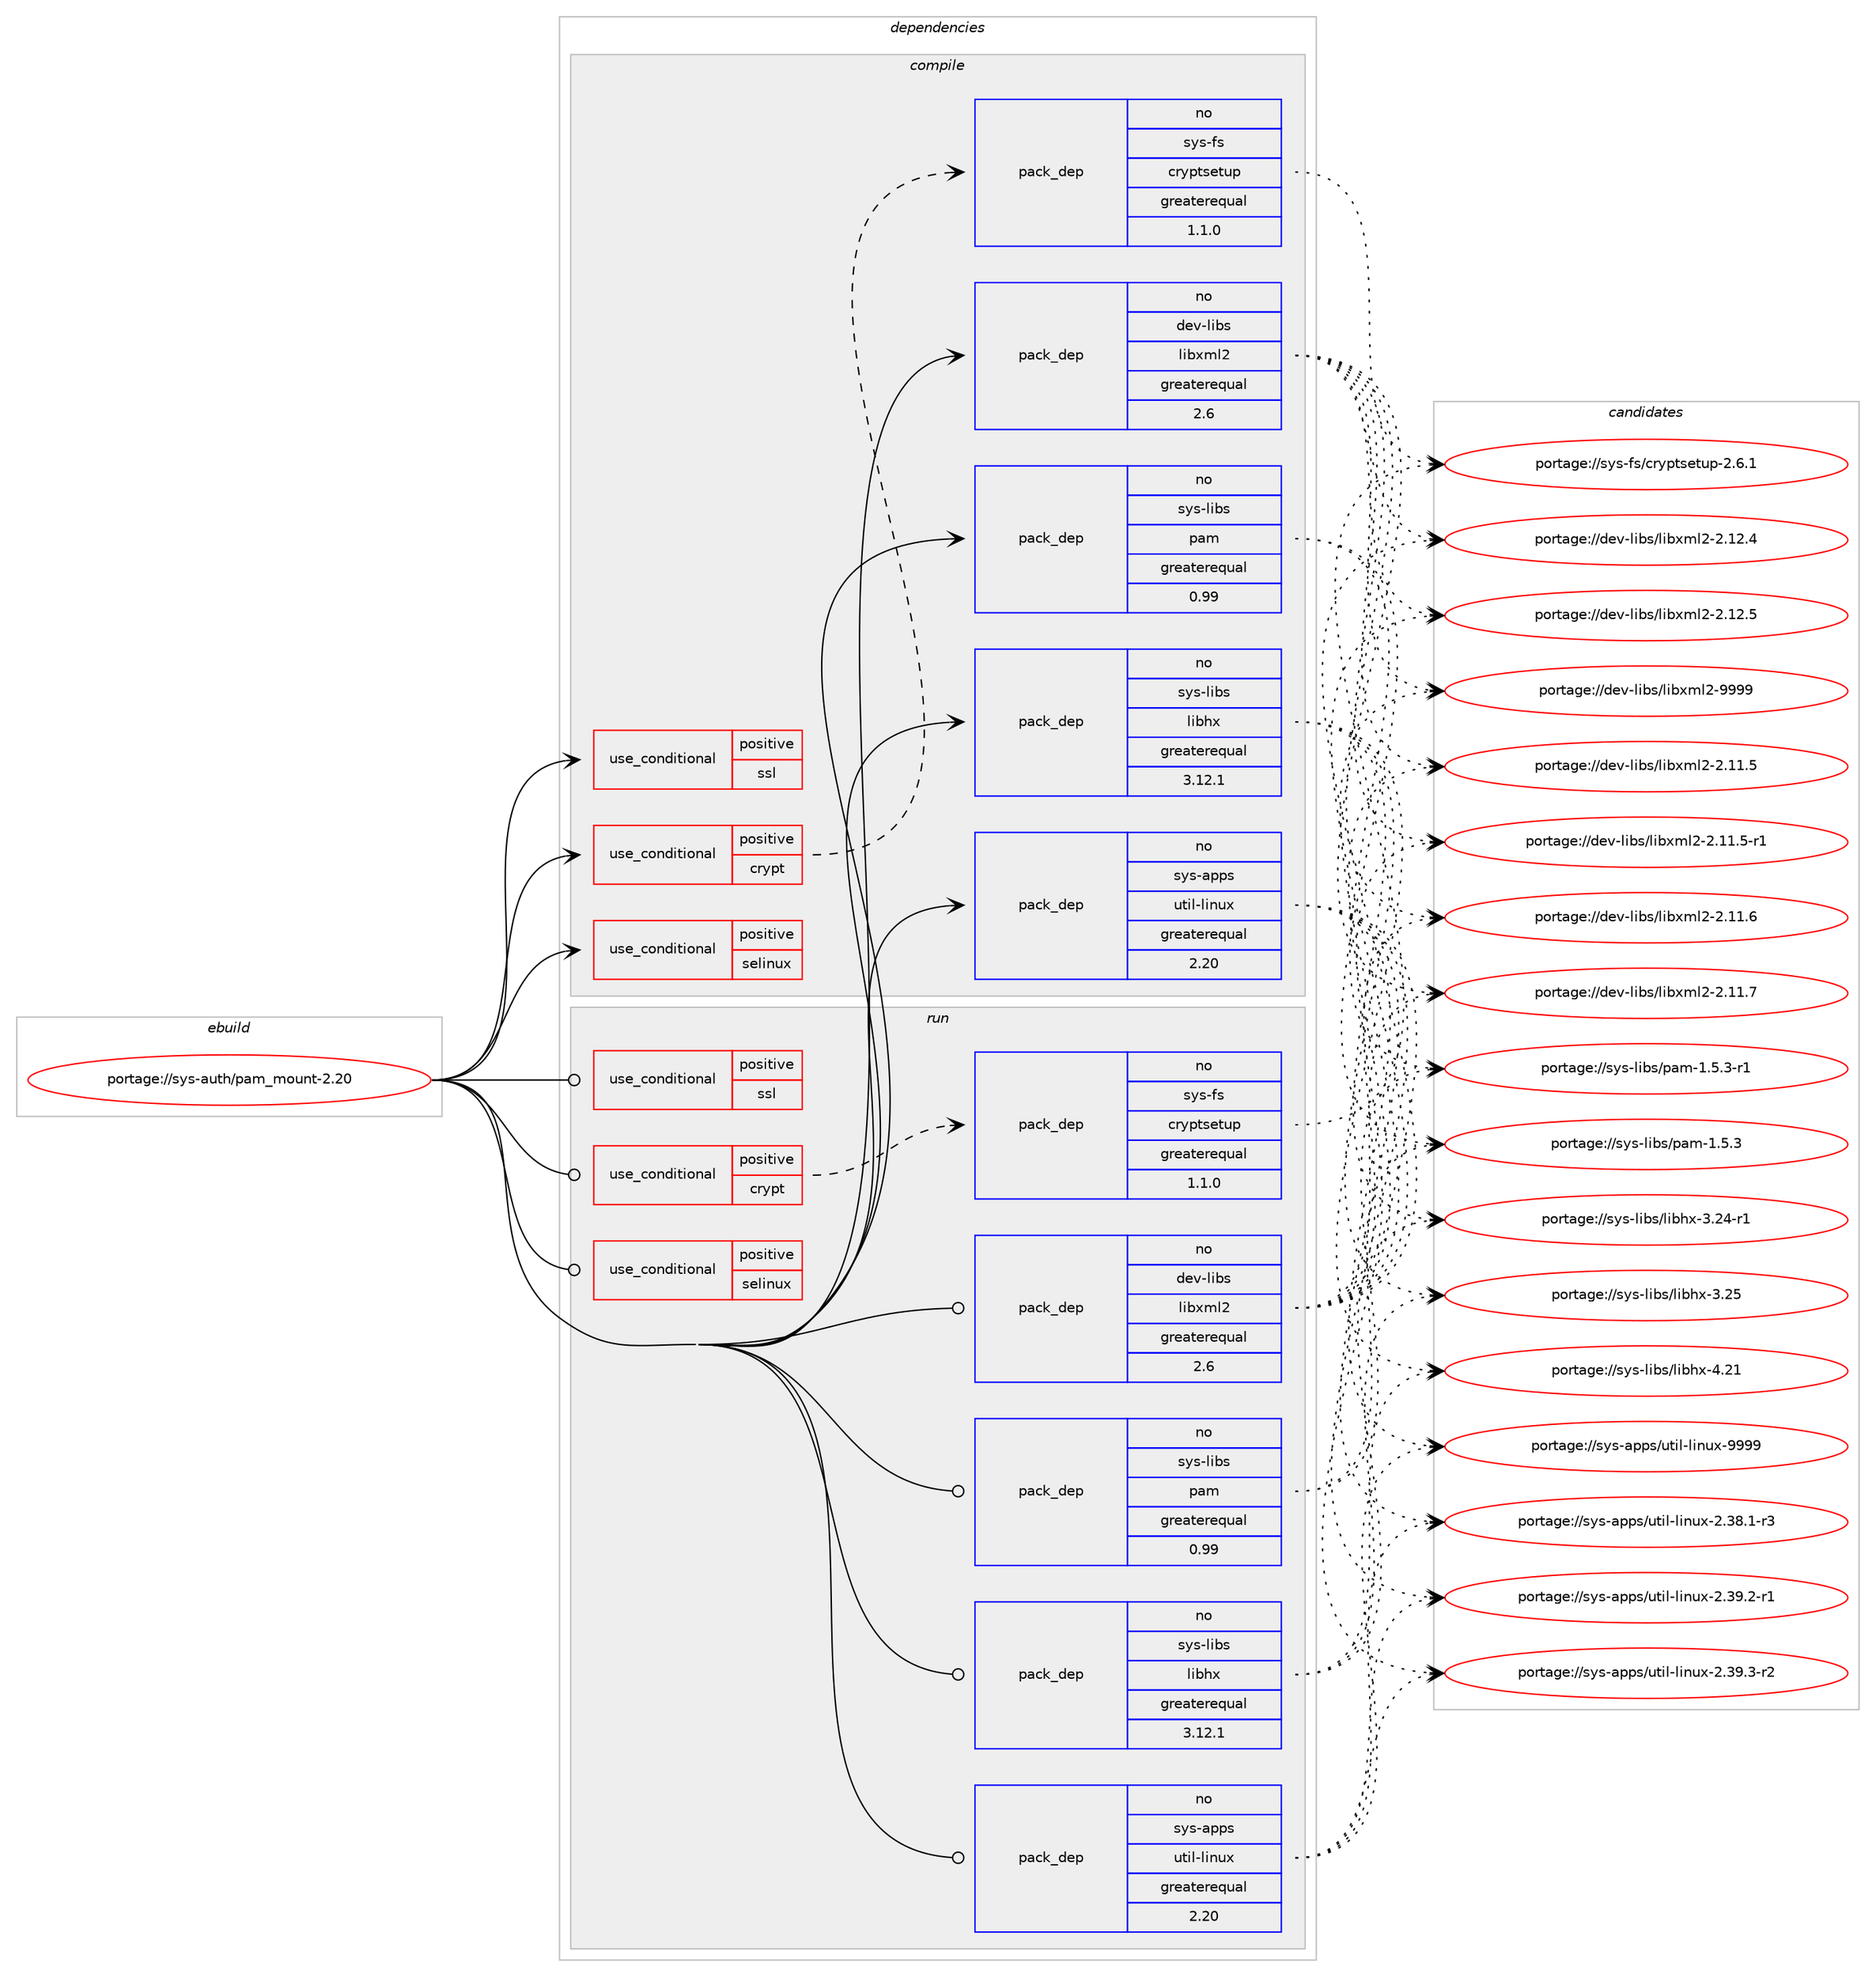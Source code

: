 digraph prolog {

# *************
# Graph options
# *************

newrank=true;
concentrate=true;
compound=true;
graph [rankdir=LR,fontname=Helvetica,fontsize=10,ranksep=1.5];#, ranksep=2.5, nodesep=0.2];
edge  [arrowhead=vee];
node  [fontname=Helvetica,fontsize=10];

# **********
# The ebuild
# **********

subgraph cluster_leftcol {
color=gray;
rank=same;
label=<<i>ebuild</i>>;
id [label="portage://sys-auth/pam_mount-2.20", color=red, width=4, href="../sys-auth/pam_mount-2.20.svg"];
}

# ****************
# The dependencies
# ****************

subgraph cluster_midcol {
color=gray;
label=<<i>dependencies</i>>;
subgraph cluster_compile {
fillcolor="#eeeeee";
style=filled;
label=<<i>compile</i>>;
subgraph cond13517 {
dependency20049 [label=<<TABLE BORDER="0" CELLBORDER="1" CELLSPACING="0" CELLPADDING="4"><TR><TD ROWSPAN="3" CELLPADDING="10">use_conditional</TD></TR><TR><TD>positive</TD></TR><TR><TD>crypt</TD></TR></TABLE>>, shape=none, color=red];
subgraph pack6345 {
dependency20050 [label=<<TABLE BORDER="0" CELLBORDER="1" CELLSPACING="0" CELLPADDING="4" WIDTH="220"><TR><TD ROWSPAN="6" CELLPADDING="30">pack_dep</TD></TR><TR><TD WIDTH="110">no</TD></TR><TR><TD>sys-fs</TD></TR><TR><TD>cryptsetup</TD></TR><TR><TD>greaterequal</TD></TR><TR><TD>1.1.0</TD></TR></TABLE>>, shape=none, color=blue];
}
dependency20049:e -> dependency20050:w [weight=20,style="dashed",arrowhead="vee"];
}
id:e -> dependency20049:w [weight=20,style="solid",arrowhead="vee"];
subgraph cond13518 {
dependency20051 [label=<<TABLE BORDER="0" CELLBORDER="1" CELLSPACING="0" CELLPADDING="4"><TR><TD ROWSPAN="3" CELLPADDING="10">use_conditional</TD></TR><TR><TD>positive</TD></TR><TR><TD>selinux</TD></TR></TABLE>>, shape=none, color=red];
# *** BEGIN UNKNOWN DEPENDENCY TYPE (TODO) ***
# dependency20051 -> package_dependency(portage://sys-auth/pam_mount-2.20,install,no,sys-libs,libselinux,none,[,,],[],[])
# *** END UNKNOWN DEPENDENCY TYPE (TODO) ***

}
id:e -> dependency20051:w [weight=20,style="solid",arrowhead="vee"];
subgraph cond13519 {
dependency20052 [label=<<TABLE BORDER="0" CELLBORDER="1" CELLSPACING="0" CELLPADDING="4"><TR><TD ROWSPAN="3" CELLPADDING="10">use_conditional</TD></TR><TR><TD>positive</TD></TR><TR><TD>ssl</TD></TR></TABLE>>, shape=none, color=red];
# *** BEGIN UNKNOWN DEPENDENCY TYPE (TODO) ***
# dependency20052 -> package_dependency(portage://sys-auth/pam_mount-2.20,install,no,dev-libs,openssl,none,[,,],[slot(0),equal],[])
# *** END UNKNOWN DEPENDENCY TYPE (TODO) ***

}
id:e -> dependency20052:w [weight=20,style="solid",arrowhead="vee"];
# *** BEGIN UNKNOWN DEPENDENCY TYPE (TODO) ***
# id -> package_dependency(portage://sys-auth/pam_mount-2.20,install,no,dev-libs,libpcre2,none,[,,],[],[])
# *** END UNKNOWN DEPENDENCY TYPE (TODO) ***

subgraph pack6346 {
dependency20053 [label=<<TABLE BORDER="0" CELLBORDER="1" CELLSPACING="0" CELLPADDING="4" WIDTH="220"><TR><TD ROWSPAN="6" CELLPADDING="30">pack_dep</TD></TR><TR><TD WIDTH="110">no</TD></TR><TR><TD>dev-libs</TD></TR><TR><TD>libxml2</TD></TR><TR><TD>greaterequal</TD></TR><TR><TD>2.6</TD></TR></TABLE>>, shape=none, color=blue];
}
id:e -> dependency20053:w [weight=20,style="solid",arrowhead="vee"];
subgraph pack6347 {
dependency20054 [label=<<TABLE BORDER="0" CELLBORDER="1" CELLSPACING="0" CELLPADDING="4" WIDTH="220"><TR><TD ROWSPAN="6" CELLPADDING="30">pack_dep</TD></TR><TR><TD WIDTH="110">no</TD></TR><TR><TD>sys-apps</TD></TR><TR><TD>util-linux</TD></TR><TR><TD>greaterequal</TD></TR><TR><TD>2.20</TD></TR></TABLE>>, shape=none, color=blue];
}
id:e -> dependency20054:w [weight=20,style="solid",arrowhead="vee"];
subgraph pack6348 {
dependency20055 [label=<<TABLE BORDER="0" CELLBORDER="1" CELLSPACING="0" CELLPADDING="4" WIDTH="220"><TR><TD ROWSPAN="6" CELLPADDING="30">pack_dep</TD></TR><TR><TD WIDTH="110">no</TD></TR><TR><TD>sys-libs</TD></TR><TR><TD>libhx</TD></TR><TR><TD>greaterequal</TD></TR><TR><TD>3.12.1</TD></TR></TABLE>>, shape=none, color=blue];
}
id:e -> dependency20055:w [weight=20,style="solid",arrowhead="vee"];
subgraph pack6349 {
dependency20056 [label=<<TABLE BORDER="0" CELLBORDER="1" CELLSPACING="0" CELLPADDING="4" WIDTH="220"><TR><TD ROWSPAN="6" CELLPADDING="30">pack_dep</TD></TR><TR><TD WIDTH="110">no</TD></TR><TR><TD>sys-libs</TD></TR><TR><TD>pam</TD></TR><TR><TD>greaterequal</TD></TR><TR><TD>0.99</TD></TR></TABLE>>, shape=none, color=blue];
}
id:e -> dependency20056:w [weight=20,style="solid",arrowhead="vee"];
}
subgraph cluster_compileandrun {
fillcolor="#eeeeee";
style=filled;
label=<<i>compile and run</i>>;
}
subgraph cluster_run {
fillcolor="#eeeeee";
style=filled;
label=<<i>run</i>>;
subgraph cond13520 {
dependency20057 [label=<<TABLE BORDER="0" CELLBORDER="1" CELLSPACING="0" CELLPADDING="4"><TR><TD ROWSPAN="3" CELLPADDING="10">use_conditional</TD></TR><TR><TD>positive</TD></TR><TR><TD>crypt</TD></TR></TABLE>>, shape=none, color=red];
subgraph pack6350 {
dependency20058 [label=<<TABLE BORDER="0" CELLBORDER="1" CELLSPACING="0" CELLPADDING="4" WIDTH="220"><TR><TD ROWSPAN="6" CELLPADDING="30">pack_dep</TD></TR><TR><TD WIDTH="110">no</TD></TR><TR><TD>sys-fs</TD></TR><TR><TD>cryptsetup</TD></TR><TR><TD>greaterequal</TD></TR><TR><TD>1.1.0</TD></TR></TABLE>>, shape=none, color=blue];
}
dependency20057:e -> dependency20058:w [weight=20,style="dashed",arrowhead="vee"];
}
id:e -> dependency20057:w [weight=20,style="solid",arrowhead="odot"];
subgraph cond13521 {
dependency20059 [label=<<TABLE BORDER="0" CELLBORDER="1" CELLSPACING="0" CELLPADDING="4"><TR><TD ROWSPAN="3" CELLPADDING="10">use_conditional</TD></TR><TR><TD>positive</TD></TR><TR><TD>selinux</TD></TR></TABLE>>, shape=none, color=red];
# *** BEGIN UNKNOWN DEPENDENCY TYPE (TODO) ***
# dependency20059 -> package_dependency(portage://sys-auth/pam_mount-2.20,run,no,sys-libs,libselinux,none,[,,],[],[])
# *** END UNKNOWN DEPENDENCY TYPE (TODO) ***

}
id:e -> dependency20059:w [weight=20,style="solid",arrowhead="odot"];
subgraph cond13522 {
dependency20060 [label=<<TABLE BORDER="0" CELLBORDER="1" CELLSPACING="0" CELLPADDING="4"><TR><TD ROWSPAN="3" CELLPADDING="10">use_conditional</TD></TR><TR><TD>positive</TD></TR><TR><TD>ssl</TD></TR></TABLE>>, shape=none, color=red];
# *** BEGIN UNKNOWN DEPENDENCY TYPE (TODO) ***
# dependency20060 -> package_dependency(portage://sys-auth/pam_mount-2.20,run,no,dev-libs,openssl,none,[,,],[slot(0),equal],[])
# *** END UNKNOWN DEPENDENCY TYPE (TODO) ***

}
id:e -> dependency20060:w [weight=20,style="solid",arrowhead="odot"];
# *** BEGIN UNKNOWN DEPENDENCY TYPE (TODO) ***
# id -> package_dependency(portage://sys-auth/pam_mount-2.20,run,no,dev-libs,libpcre2,none,[,,],[],[])
# *** END UNKNOWN DEPENDENCY TYPE (TODO) ***

subgraph pack6351 {
dependency20061 [label=<<TABLE BORDER="0" CELLBORDER="1" CELLSPACING="0" CELLPADDING="4" WIDTH="220"><TR><TD ROWSPAN="6" CELLPADDING="30">pack_dep</TD></TR><TR><TD WIDTH="110">no</TD></TR><TR><TD>dev-libs</TD></TR><TR><TD>libxml2</TD></TR><TR><TD>greaterequal</TD></TR><TR><TD>2.6</TD></TR></TABLE>>, shape=none, color=blue];
}
id:e -> dependency20061:w [weight=20,style="solid",arrowhead="odot"];
subgraph pack6352 {
dependency20062 [label=<<TABLE BORDER="0" CELLBORDER="1" CELLSPACING="0" CELLPADDING="4" WIDTH="220"><TR><TD ROWSPAN="6" CELLPADDING="30">pack_dep</TD></TR><TR><TD WIDTH="110">no</TD></TR><TR><TD>sys-apps</TD></TR><TR><TD>util-linux</TD></TR><TR><TD>greaterequal</TD></TR><TR><TD>2.20</TD></TR></TABLE>>, shape=none, color=blue];
}
id:e -> dependency20062:w [weight=20,style="solid",arrowhead="odot"];
subgraph pack6353 {
dependency20063 [label=<<TABLE BORDER="0" CELLBORDER="1" CELLSPACING="0" CELLPADDING="4" WIDTH="220"><TR><TD ROWSPAN="6" CELLPADDING="30">pack_dep</TD></TR><TR><TD WIDTH="110">no</TD></TR><TR><TD>sys-libs</TD></TR><TR><TD>libhx</TD></TR><TR><TD>greaterequal</TD></TR><TR><TD>3.12.1</TD></TR></TABLE>>, shape=none, color=blue];
}
id:e -> dependency20063:w [weight=20,style="solid",arrowhead="odot"];
subgraph pack6354 {
dependency20064 [label=<<TABLE BORDER="0" CELLBORDER="1" CELLSPACING="0" CELLPADDING="4" WIDTH="220"><TR><TD ROWSPAN="6" CELLPADDING="30">pack_dep</TD></TR><TR><TD WIDTH="110">no</TD></TR><TR><TD>sys-libs</TD></TR><TR><TD>pam</TD></TR><TR><TD>greaterequal</TD></TR><TR><TD>0.99</TD></TR></TABLE>>, shape=none, color=blue];
}
id:e -> dependency20064:w [weight=20,style="solid",arrowhead="odot"];
}
}

# **************
# The candidates
# **************

subgraph cluster_choices {
rank=same;
color=gray;
label=<<i>candidates</i>>;

subgraph choice6345 {
color=black;
nodesep=1;
choice115121115451021154799114121112116115101116117112455046544649 [label="portage://sys-fs/cryptsetup-2.6.1", color=red, width=4,href="../sys-fs/cryptsetup-2.6.1.svg"];
dependency20050:e -> choice115121115451021154799114121112116115101116117112455046544649:w [style=dotted,weight="100"];
}
subgraph choice6346 {
color=black;
nodesep=1;
choice100101118451081059811547108105981201091085045504649494653 [label="portage://dev-libs/libxml2-2.11.5", color=red, width=4,href="../dev-libs/libxml2-2.11.5.svg"];
choice1001011184510810598115471081059812010910850455046494946534511449 [label="portage://dev-libs/libxml2-2.11.5-r1", color=red, width=4,href="../dev-libs/libxml2-2.11.5-r1.svg"];
choice100101118451081059811547108105981201091085045504649494654 [label="portage://dev-libs/libxml2-2.11.6", color=red, width=4,href="../dev-libs/libxml2-2.11.6.svg"];
choice100101118451081059811547108105981201091085045504649494655 [label="portage://dev-libs/libxml2-2.11.7", color=red, width=4,href="../dev-libs/libxml2-2.11.7.svg"];
choice100101118451081059811547108105981201091085045504649504652 [label="portage://dev-libs/libxml2-2.12.4", color=red, width=4,href="../dev-libs/libxml2-2.12.4.svg"];
choice100101118451081059811547108105981201091085045504649504653 [label="portage://dev-libs/libxml2-2.12.5", color=red, width=4,href="../dev-libs/libxml2-2.12.5.svg"];
choice10010111845108105981154710810598120109108504557575757 [label="portage://dev-libs/libxml2-9999", color=red, width=4,href="../dev-libs/libxml2-9999.svg"];
dependency20053:e -> choice100101118451081059811547108105981201091085045504649494653:w [style=dotted,weight="100"];
dependency20053:e -> choice1001011184510810598115471081059812010910850455046494946534511449:w [style=dotted,weight="100"];
dependency20053:e -> choice100101118451081059811547108105981201091085045504649494654:w [style=dotted,weight="100"];
dependency20053:e -> choice100101118451081059811547108105981201091085045504649494655:w [style=dotted,weight="100"];
dependency20053:e -> choice100101118451081059811547108105981201091085045504649504652:w [style=dotted,weight="100"];
dependency20053:e -> choice100101118451081059811547108105981201091085045504649504653:w [style=dotted,weight="100"];
dependency20053:e -> choice10010111845108105981154710810598120109108504557575757:w [style=dotted,weight="100"];
}
subgraph choice6347 {
color=black;
nodesep=1;
choice11512111545971121121154711711610510845108105110117120455046515646494511451 [label="portage://sys-apps/util-linux-2.38.1-r3", color=red, width=4,href="../sys-apps/util-linux-2.38.1-r3.svg"];
choice11512111545971121121154711711610510845108105110117120455046515746504511449 [label="portage://sys-apps/util-linux-2.39.2-r1", color=red, width=4,href="../sys-apps/util-linux-2.39.2-r1.svg"];
choice11512111545971121121154711711610510845108105110117120455046515746514511450 [label="portage://sys-apps/util-linux-2.39.3-r2", color=red, width=4,href="../sys-apps/util-linux-2.39.3-r2.svg"];
choice115121115459711211211547117116105108451081051101171204557575757 [label="portage://sys-apps/util-linux-9999", color=red, width=4,href="../sys-apps/util-linux-9999.svg"];
dependency20054:e -> choice11512111545971121121154711711610510845108105110117120455046515646494511451:w [style=dotted,weight="100"];
dependency20054:e -> choice11512111545971121121154711711610510845108105110117120455046515746504511449:w [style=dotted,weight="100"];
dependency20054:e -> choice11512111545971121121154711711610510845108105110117120455046515746514511450:w [style=dotted,weight="100"];
dependency20054:e -> choice115121115459711211211547117116105108451081051101171204557575757:w [style=dotted,weight="100"];
}
subgraph choice6348 {
color=black;
nodesep=1;
choice1151211154510810598115471081059810412045514650524511449 [label="portage://sys-libs/libhx-3.24-r1", color=red, width=4,href="../sys-libs/libhx-3.24-r1.svg"];
choice115121115451081059811547108105981041204551465053 [label="portage://sys-libs/libhx-3.25", color=red, width=4,href="../sys-libs/libhx-3.25.svg"];
choice115121115451081059811547108105981041204552465049 [label="portage://sys-libs/libhx-4.21", color=red, width=4,href="../sys-libs/libhx-4.21.svg"];
dependency20055:e -> choice1151211154510810598115471081059810412045514650524511449:w [style=dotted,weight="100"];
dependency20055:e -> choice115121115451081059811547108105981041204551465053:w [style=dotted,weight="100"];
dependency20055:e -> choice115121115451081059811547108105981041204552465049:w [style=dotted,weight="100"];
}
subgraph choice6349 {
color=black;
nodesep=1;
choice11512111545108105981154711297109454946534651 [label="portage://sys-libs/pam-1.5.3", color=red, width=4,href="../sys-libs/pam-1.5.3.svg"];
choice115121115451081059811547112971094549465346514511449 [label="portage://sys-libs/pam-1.5.3-r1", color=red, width=4,href="../sys-libs/pam-1.5.3-r1.svg"];
dependency20056:e -> choice11512111545108105981154711297109454946534651:w [style=dotted,weight="100"];
dependency20056:e -> choice115121115451081059811547112971094549465346514511449:w [style=dotted,weight="100"];
}
subgraph choice6350 {
color=black;
nodesep=1;
choice115121115451021154799114121112116115101116117112455046544649 [label="portage://sys-fs/cryptsetup-2.6.1", color=red, width=4,href="../sys-fs/cryptsetup-2.6.1.svg"];
dependency20058:e -> choice115121115451021154799114121112116115101116117112455046544649:w [style=dotted,weight="100"];
}
subgraph choice6351 {
color=black;
nodesep=1;
choice100101118451081059811547108105981201091085045504649494653 [label="portage://dev-libs/libxml2-2.11.5", color=red, width=4,href="../dev-libs/libxml2-2.11.5.svg"];
choice1001011184510810598115471081059812010910850455046494946534511449 [label="portage://dev-libs/libxml2-2.11.5-r1", color=red, width=4,href="../dev-libs/libxml2-2.11.5-r1.svg"];
choice100101118451081059811547108105981201091085045504649494654 [label="portage://dev-libs/libxml2-2.11.6", color=red, width=4,href="../dev-libs/libxml2-2.11.6.svg"];
choice100101118451081059811547108105981201091085045504649494655 [label="portage://dev-libs/libxml2-2.11.7", color=red, width=4,href="../dev-libs/libxml2-2.11.7.svg"];
choice100101118451081059811547108105981201091085045504649504652 [label="portage://dev-libs/libxml2-2.12.4", color=red, width=4,href="../dev-libs/libxml2-2.12.4.svg"];
choice100101118451081059811547108105981201091085045504649504653 [label="portage://dev-libs/libxml2-2.12.5", color=red, width=4,href="../dev-libs/libxml2-2.12.5.svg"];
choice10010111845108105981154710810598120109108504557575757 [label="portage://dev-libs/libxml2-9999", color=red, width=4,href="../dev-libs/libxml2-9999.svg"];
dependency20061:e -> choice100101118451081059811547108105981201091085045504649494653:w [style=dotted,weight="100"];
dependency20061:e -> choice1001011184510810598115471081059812010910850455046494946534511449:w [style=dotted,weight="100"];
dependency20061:e -> choice100101118451081059811547108105981201091085045504649494654:w [style=dotted,weight="100"];
dependency20061:e -> choice100101118451081059811547108105981201091085045504649494655:w [style=dotted,weight="100"];
dependency20061:e -> choice100101118451081059811547108105981201091085045504649504652:w [style=dotted,weight="100"];
dependency20061:e -> choice100101118451081059811547108105981201091085045504649504653:w [style=dotted,weight="100"];
dependency20061:e -> choice10010111845108105981154710810598120109108504557575757:w [style=dotted,weight="100"];
}
subgraph choice6352 {
color=black;
nodesep=1;
choice11512111545971121121154711711610510845108105110117120455046515646494511451 [label="portage://sys-apps/util-linux-2.38.1-r3", color=red, width=4,href="../sys-apps/util-linux-2.38.1-r3.svg"];
choice11512111545971121121154711711610510845108105110117120455046515746504511449 [label="portage://sys-apps/util-linux-2.39.2-r1", color=red, width=4,href="../sys-apps/util-linux-2.39.2-r1.svg"];
choice11512111545971121121154711711610510845108105110117120455046515746514511450 [label="portage://sys-apps/util-linux-2.39.3-r2", color=red, width=4,href="../sys-apps/util-linux-2.39.3-r2.svg"];
choice115121115459711211211547117116105108451081051101171204557575757 [label="portage://sys-apps/util-linux-9999", color=red, width=4,href="../sys-apps/util-linux-9999.svg"];
dependency20062:e -> choice11512111545971121121154711711610510845108105110117120455046515646494511451:w [style=dotted,weight="100"];
dependency20062:e -> choice11512111545971121121154711711610510845108105110117120455046515746504511449:w [style=dotted,weight="100"];
dependency20062:e -> choice11512111545971121121154711711610510845108105110117120455046515746514511450:w [style=dotted,weight="100"];
dependency20062:e -> choice115121115459711211211547117116105108451081051101171204557575757:w [style=dotted,weight="100"];
}
subgraph choice6353 {
color=black;
nodesep=1;
choice1151211154510810598115471081059810412045514650524511449 [label="portage://sys-libs/libhx-3.24-r1", color=red, width=4,href="../sys-libs/libhx-3.24-r1.svg"];
choice115121115451081059811547108105981041204551465053 [label="portage://sys-libs/libhx-3.25", color=red, width=4,href="../sys-libs/libhx-3.25.svg"];
choice115121115451081059811547108105981041204552465049 [label="portage://sys-libs/libhx-4.21", color=red, width=4,href="../sys-libs/libhx-4.21.svg"];
dependency20063:e -> choice1151211154510810598115471081059810412045514650524511449:w [style=dotted,weight="100"];
dependency20063:e -> choice115121115451081059811547108105981041204551465053:w [style=dotted,weight="100"];
dependency20063:e -> choice115121115451081059811547108105981041204552465049:w [style=dotted,weight="100"];
}
subgraph choice6354 {
color=black;
nodesep=1;
choice11512111545108105981154711297109454946534651 [label="portage://sys-libs/pam-1.5.3", color=red, width=4,href="../sys-libs/pam-1.5.3.svg"];
choice115121115451081059811547112971094549465346514511449 [label="portage://sys-libs/pam-1.5.3-r1", color=red, width=4,href="../sys-libs/pam-1.5.3-r1.svg"];
dependency20064:e -> choice11512111545108105981154711297109454946534651:w [style=dotted,weight="100"];
dependency20064:e -> choice115121115451081059811547112971094549465346514511449:w [style=dotted,weight="100"];
}
}

}
